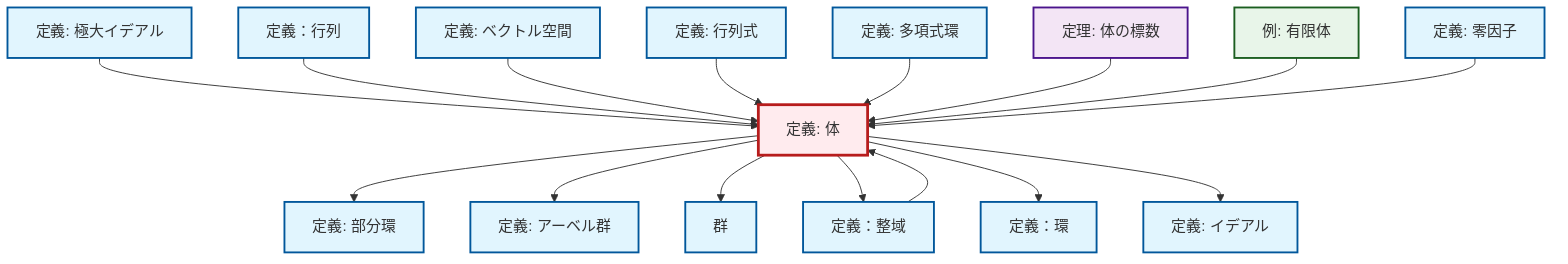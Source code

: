 graph TD
    classDef definition fill:#e1f5fe,stroke:#01579b,stroke-width:2px
    classDef theorem fill:#f3e5f5,stroke:#4a148c,stroke-width:2px
    classDef axiom fill:#fff3e0,stroke:#e65100,stroke-width:2px
    classDef example fill:#e8f5e9,stroke:#1b5e20,stroke-width:2px
    classDef current fill:#ffebee,stroke:#b71c1c,stroke-width:3px
    def-determinant["定義: 行列式"]:::definition
    def-subring["定義: 部分環"]:::definition
    def-field["定義: 体"]:::definition
    def-maximal-ideal["定義: 極大イデアル"]:::definition
    def-vector-space["定義: ベクトル空間"]:::definition
    def-matrix["定義：行列"]:::definition
    def-zero-divisor["定義: 零因子"]:::definition
    def-group["群"]:::definition
    ex-finite-field["例: 有限体"]:::example
    def-integral-domain["定義：整域"]:::definition
    def-polynomial-ring["定義: 多項式環"]:::definition
    def-ideal["定義: イデアル"]:::definition
    thm-field-characteristic["定理: 体の標数"]:::theorem
    def-ring["定義：環"]:::definition
    def-abelian-group["定義: アーベル群"]:::definition
    def-maximal-ideal --> def-field
    def-field --> def-subring
    def-matrix --> def-field
    def-field --> def-abelian-group
    def-integral-domain --> def-field
    def-vector-space --> def-field
    def-determinant --> def-field
    def-polynomial-ring --> def-field
    def-field --> def-group
    def-field --> def-integral-domain
    thm-field-characteristic --> def-field
    def-field --> def-ring
    ex-finite-field --> def-field
    def-zero-divisor --> def-field
    def-field --> def-ideal
    class def-field current